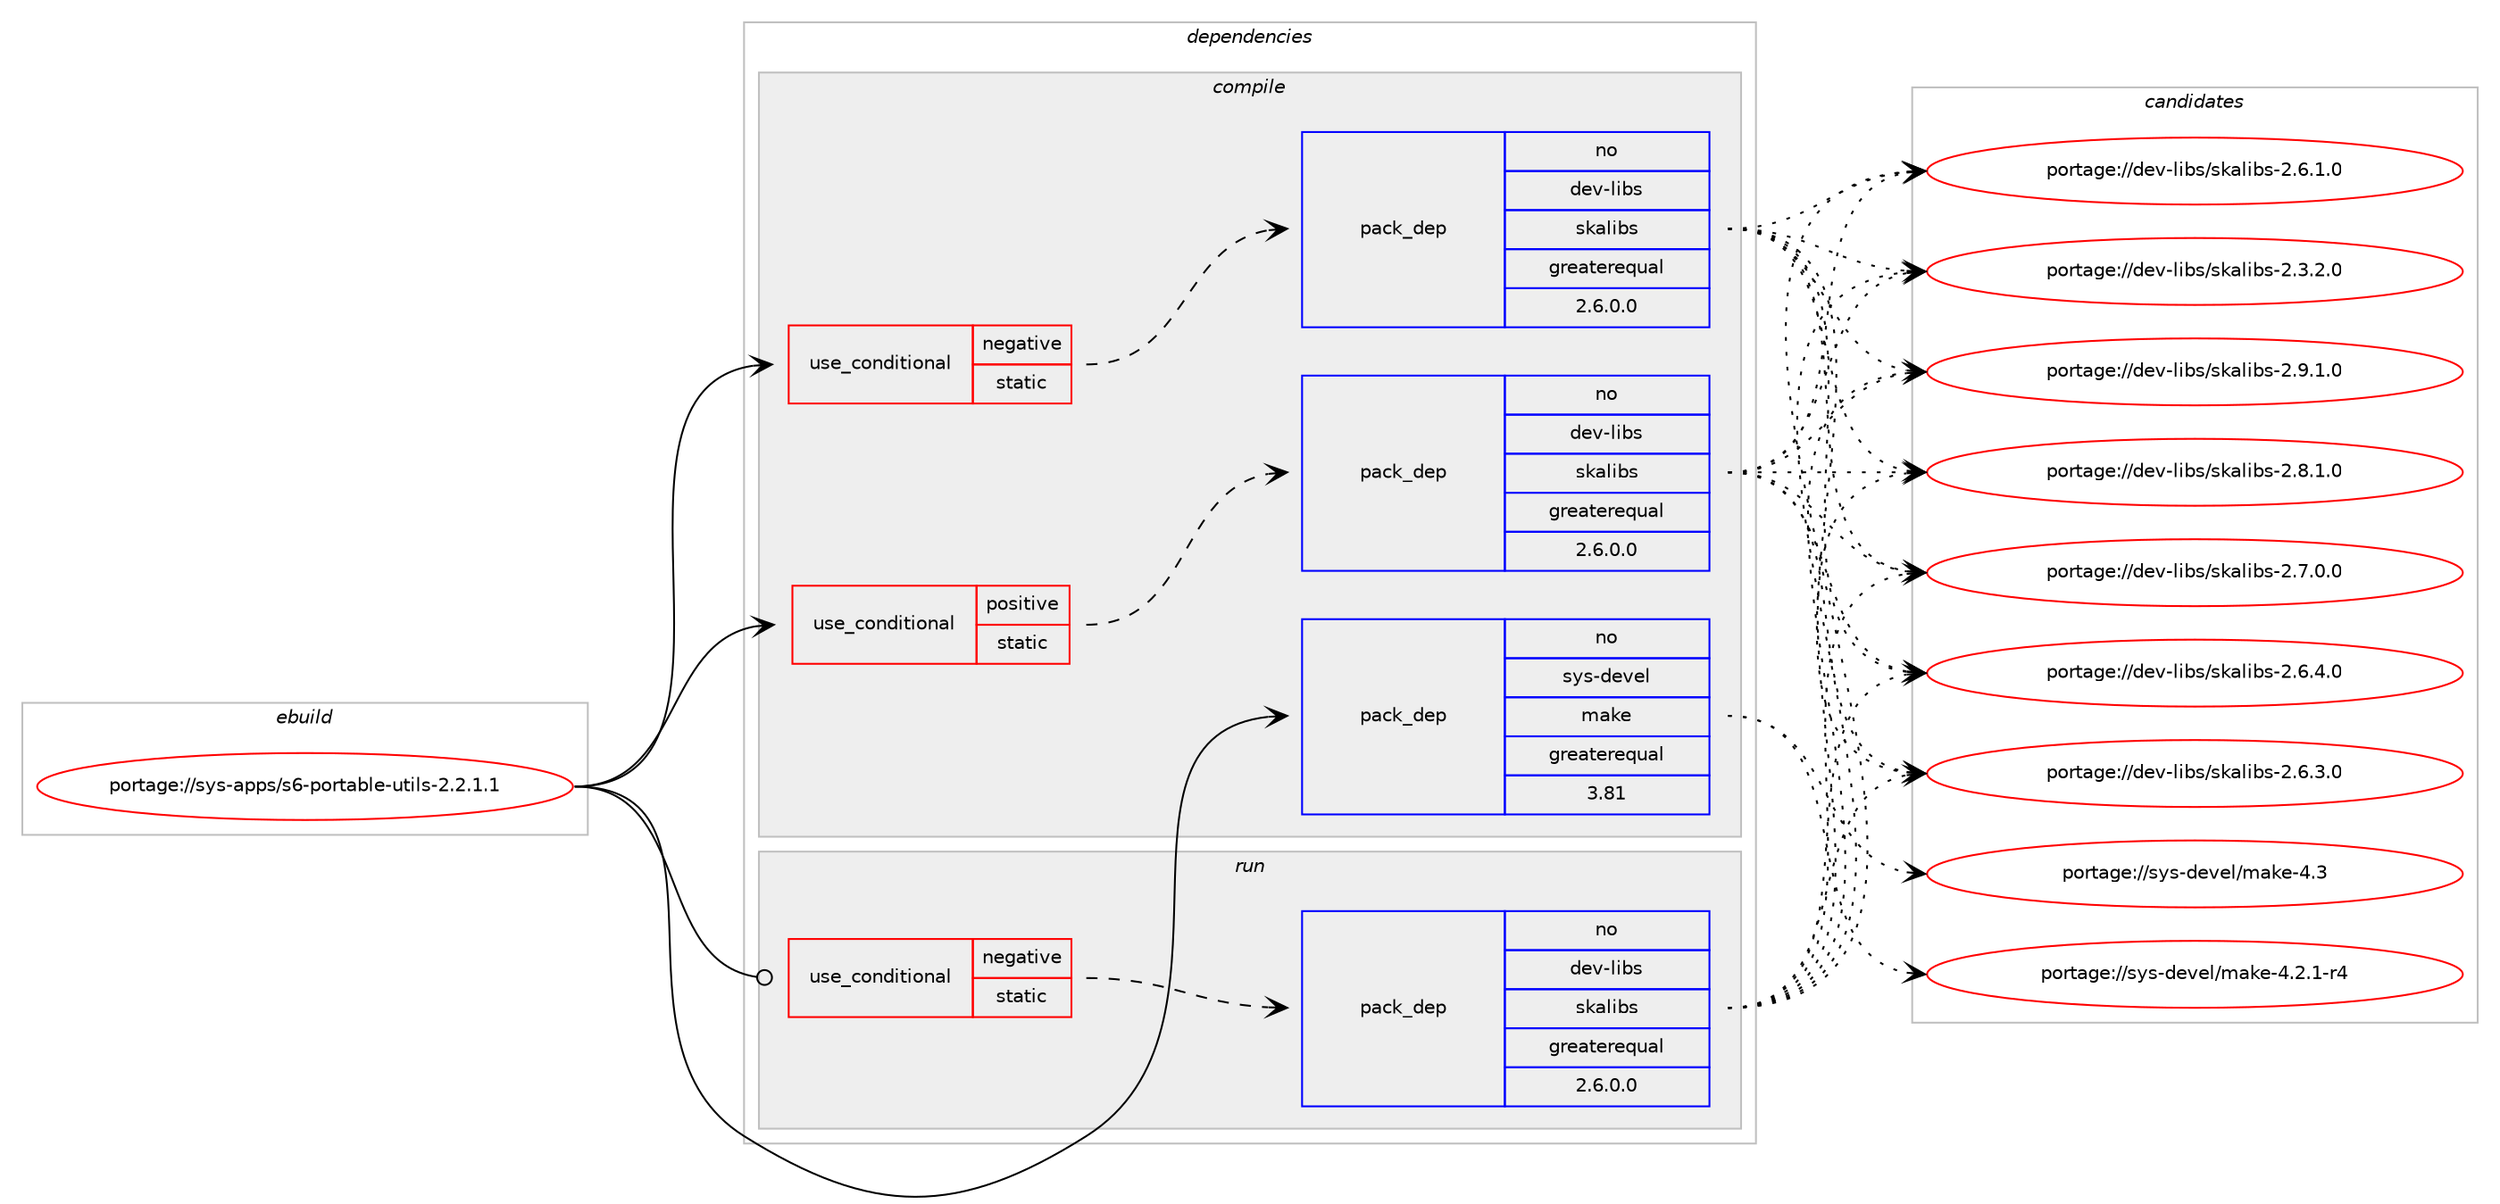 digraph prolog {

# *************
# Graph options
# *************

newrank=true;
concentrate=true;
compound=true;
graph [rankdir=LR,fontname=Helvetica,fontsize=10,ranksep=1.5];#, ranksep=2.5, nodesep=0.2];
edge  [arrowhead=vee];
node  [fontname=Helvetica,fontsize=10];

# **********
# The ebuild
# **********

subgraph cluster_leftcol {
color=gray;
rank=same;
label=<<i>ebuild</i>>;
id [label="portage://sys-apps/s6-portable-utils-2.2.1.1", color=red, width=4, href="../sys-apps/s6-portable-utils-2.2.1.1.svg"];
}

# ****************
# The dependencies
# ****************

subgraph cluster_midcol {
color=gray;
label=<<i>dependencies</i>>;
subgraph cluster_compile {
fillcolor="#eeeeee";
style=filled;
label=<<i>compile</i>>;
subgraph cond343 {
dependency2702 [label=<<TABLE BORDER="0" CELLBORDER="1" CELLSPACING="0" CELLPADDING="4"><TR><TD ROWSPAN="3" CELLPADDING="10">use_conditional</TD></TR><TR><TD>negative</TD></TR><TR><TD>static</TD></TR></TABLE>>, shape=none, color=red];
subgraph pack2298 {
dependency2703 [label=<<TABLE BORDER="0" CELLBORDER="1" CELLSPACING="0" CELLPADDING="4" WIDTH="220"><TR><TD ROWSPAN="6" CELLPADDING="30">pack_dep</TD></TR><TR><TD WIDTH="110">no</TD></TR><TR><TD>dev-libs</TD></TR><TR><TD>skalibs</TD></TR><TR><TD>greaterequal</TD></TR><TR><TD>2.6.0.0</TD></TR></TABLE>>, shape=none, color=blue];
}
dependency2702:e -> dependency2703:w [weight=20,style="dashed",arrowhead="vee"];
}
id:e -> dependency2702:w [weight=20,style="solid",arrowhead="vee"];
subgraph cond344 {
dependency2704 [label=<<TABLE BORDER="0" CELLBORDER="1" CELLSPACING="0" CELLPADDING="4"><TR><TD ROWSPAN="3" CELLPADDING="10">use_conditional</TD></TR><TR><TD>positive</TD></TR><TR><TD>static</TD></TR></TABLE>>, shape=none, color=red];
subgraph pack2299 {
dependency2705 [label=<<TABLE BORDER="0" CELLBORDER="1" CELLSPACING="0" CELLPADDING="4" WIDTH="220"><TR><TD ROWSPAN="6" CELLPADDING="30">pack_dep</TD></TR><TR><TD WIDTH="110">no</TD></TR><TR><TD>dev-libs</TD></TR><TR><TD>skalibs</TD></TR><TR><TD>greaterequal</TD></TR><TR><TD>2.6.0.0</TD></TR></TABLE>>, shape=none, color=blue];
}
dependency2704:e -> dependency2705:w [weight=20,style="dashed",arrowhead="vee"];
}
id:e -> dependency2704:w [weight=20,style="solid",arrowhead="vee"];
subgraph pack2300 {
dependency2706 [label=<<TABLE BORDER="0" CELLBORDER="1" CELLSPACING="0" CELLPADDING="4" WIDTH="220"><TR><TD ROWSPAN="6" CELLPADDING="30">pack_dep</TD></TR><TR><TD WIDTH="110">no</TD></TR><TR><TD>sys-devel</TD></TR><TR><TD>make</TD></TR><TR><TD>greaterequal</TD></TR><TR><TD>3.81</TD></TR></TABLE>>, shape=none, color=blue];
}
id:e -> dependency2706:w [weight=20,style="solid",arrowhead="vee"];
}
subgraph cluster_compileandrun {
fillcolor="#eeeeee";
style=filled;
label=<<i>compile and run</i>>;
}
subgraph cluster_run {
fillcolor="#eeeeee";
style=filled;
label=<<i>run</i>>;
subgraph cond345 {
dependency2707 [label=<<TABLE BORDER="0" CELLBORDER="1" CELLSPACING="0" CELLPADDING="4"><TR><TD ROWSPAN="3" CELLPADDING="10">use_conditional</TD></TR><TR><TD>negative</TD></TR><TR><TD>static</TD></TR></TABLE>>, shape=none, color=red];
subgraph pack2301 {
dependency2708 [label=<<TABLE BORDER="0" CELLBORDER="1" CELLSPACING="0" CELLPADDING="4" WIDTH="220"><TR><TD ROWSPAN="6" CELLPADDING="30">pack_dep</TD></TR><TR><TD WIDTH="110">no</TD></TR><TR><TD>dev-libs</TD></TR><TR><TD>skalibs</TD></TR><TR><TD>greaterequal</TD></TR><TR><TD>2.6.0.0</TD></TR></TABLE>>, shape=none, color=blue];
}
dependency2707:e -> dependency2708:w [weight=20,style="dashed",arrowhead="vee"];
}
id:e -> dependency2707:w [weight=20,style="solid",arrowhead="odot"];
}
}

# **************
# The candidates
# **************

subgraph cluster_choices {
rank=same;
color=gray;
label=<<i>candidates</i>>;

subgraph choice2298 {
color=black;
nodesep=1;
choice10010111845108105981154711510797108105981154550465746494648 [label="portage://dev-libs/skalibs-2.9.1.0", color=red, width=4,href="../dev-libs/skalibs-2.9.1.0.svg"];
choice10010111845108105981154711510797108105981154550465646494648 [label="portage://dev-libs/skalibs-2.8.1.0", color=red, width=4,href="../dev-libs/skalibs-2.8.1.0.svg"];
choice10010111845108105981154711510797108105981154550465546484648 [label="portage://dev-libs/skalibs-2.7.0.0", color=red, width=4,href="../dev-libs/skalibs-2.7.0.0.svg"];
choice10010111845108105981154711510797108105981154550465446524648 [label="portage://dev-libs/skalibs-2.6.4.0", color=red, width=4,href="../dev-libs/skalibs-2.6.4.0.svg"];
choice10010111845108105981154711510797108105981154550465446514648 [label="portage://dev-libs/skalibs-2.6.3.0", color=red, width=4,href="../dev-libs/skalibs-2.6.3.0.svg"];
choice10010111845108105981154711510797108105981154550465446494648 [label="portage://dev-libs/skalibs-2.6.1.0", color=red, width=4,href="../dev-libs/skalibs-2.6.1.0.svg"];
choice10010111845108105981154711510797108105981154550465146504648 [label="portage://dev-libs/skalibs-2.3.2.0", color=red, width=4,href="../dev-libs/skalibs-2.3.2.0.svg"];
dependency2703:e -> choice10010111845108105981154711510797108105981154550465746494648:w [style=dotted,weight="100"];
dependency2703:e -> choice10010111845108105981154711510797108105981154550465646494648:w [style=dotted,weight="100"];
dependency2703:e -> choice10010111845108105981154711510797108105981154550465546484648:w [style=dotted,weight="100"];
dependency2703:e -> choice10010111845108105981154711510797108105981154550465446524648:w [style=dotted,weight="100"];
dependency2703:e -> choice10010111845108105981154711510797108105981154550465446514648:w [style=dotted,weight="100"];
dependency2703:e -> choice10010111845108105981154711510797108105981154550465446494648:w [style=dotted,weight="100"];
dependency2703:e -> choice10010111845108105981154711510797108105981154550465146504648:w [style=dotted,weight="100"];
}
subgraph choice2299 {
color=black;
nodesep=1;
choice10010111845108105981154711510797108105981154550465746494648 [label="portage://dev-libs/skalibs-2.9.1.0", color=red, width=4,href="../dev-libs/skalibs-2.9.1.0.svg"];
choice10010111845108105981154711510797108105981154550465646494648 [label="portage://dev-libs/skalibs-2.8.1.0", color=red, width=4,href="../dev-libs/skalibs-2.8.1.0.svg"];
choice10010111845108105981154711510797108105981154550465546484648 [label="portage://dev-libs/skalibs-2.7.0.0", color=red, width=4,href="../dev-libs/skalibs-2.7.0.0.svg"];
choice10010111845108105981154711510797108105981154550465446524648 [label="portage://dev-libs/skalibs-2.6.4.0", color=red, width=4,href="../dev-libs/skalibs-2.6.4.0.svg"];
choice10010111845108105981154711510797108105981154550465446514648 [label="portage://dev-libs/skalibs-2.6.3.0", color=red, width=4,href="../dev-libs/skalibs-2.6.3.0.svg"];
choice10010111845108105981154711510797108105981154550465446494648 [label="portage://dev-libs/skalibs-2.6.1.0", color=red, width=4,href="../dev-libs/skalibs-2.6.1.0.svg"];
choice10010111845108105981154711510797108105981154550465146504648 [label="portage://dev-libs/skalibs-2.3.2.0", color=red, width=4,href="../dev-libs/skalibs-2.3.2.0.svg"];
dependency2705:e -> choice10010111845108105981154711510797108105981154550465746494648:w [style=dotted,weight="100"];
dependency2705:e -> choice10010111845108105981154711510797108105981154550465646494648:w [style=dotted,weight="100"];
dependency2705:e -> choice10010111845108105981154711510797108105981154550465546484648:w [style=dotted,weight="100"];
dependency2705:e -> choice10010111845108105981154711510797108105981154550465446524648:w [style=dotted,weight="100"];
dependency2705:e -> choice10010111845108105981154711510797108105981154550465446514648:w [style=dotted,weight="100"];
dependency2705:e -> choice10010111845108105981154711510797108105981154550465446494648:w [style=dotted,weight="100"];
dependency2705:e -> choice10010111845108105981154711510797108105981154550465146504648:w [style=dotted,weight="100"];
}
subgraph choice2300 {
color=black;
nodesep=1;
choice11512111545100101118101108471099710710145524651 [label="portage://sys-devel/make-4.3", color=red, width=4,href="../sys-devel/make-4.3.svg"];
choice1151211154510010111810110847109971071014552465046494511452 [label="portage://sys-devel/make-4.2.1-r4", color=red, width=4,href="../sys-devel/make-4.2.1-r4.svg"];
dependency2706:e -> choice11512111545100101118101108471099710710145524651:w [style=dotted,weight="100"];
dependency2706:e -> choice1151211154510010111810110847109971071014552465046494511452:w [style=dotted,weight="100"];
}
subgraph choice2301 {
color=black;
nodesep=1;
choice10010111845108105981154711510797108105981154550465746494648 [label="portage://dev-libs/skalibs-2.9.1.0", color=red, width=4,href="../dev-libs/skalibs-2.9.1.0.svg"];
choice10010111845108105981154711510797108105981154550465646494648 [label="portage://dev-libs/skalibs-2.8.1.0", color=red, width=4,href="../dev-libs/skalibs-2.8.1.0.svg"];
choice10010111845108105981154711510797108105981154550465546484648 [label="portage://dev-libs/skalibs-2.7.0.0", color=red, width=4,href="../dev-libs/skalibs-2.7.0.0.svg"];
choice10010111845108105981154711510797108105981154550465446524648 [label="portage://dev-libs/skalibs-2.6.4.0", color=red, width=4,href="../dev-libs/skalibs-2.6.4.0.svg"];
choice10010111845108105981154711510797108105981154550465446514648 [label="portage://dev-libs/skalibs-2.6.3.0", color=red, width=4,href="../dev-libs/skalibs-2.6.3.0.svg"];
choice10010111845108105981154711510797108105981154550465446494648 [label="portage://dev-libs/skalibs-2.6.1.0", color=red, width=4,href="../dev-libs/skalibs-2.6.1.0.svg"];
choice10010111845108105981154711510797108105981154550465146504648 [label="portage://dev-libs/skalibs-2.3.2.0", color=red, width=4,href="../dev-libs/skalibs-2.3.2.0.svg"];
dependency2708:e -> choice10010111845108105981154711510797108105981154550465746494648:w [style=dotted,weight="100"];
dependency2708:e -> choice10010111845108105981154711510797108105981154550465646494648:w [style=dotted,weight="100"];
dependency2708:e -> choice10010111845108105981154711510797108105981154550465546484648:w [style=dotted,weight="100"];
dependency2708:e -> choice10010111845108105981154711510797108105981154550465446524648:w [style=dotted,weight="100"];
dependency2708:e -> choice10010111845108105981154711510797108105981154550465446514648:w [style=dotted,weight="100"];
dependency2708:e -> choice10010111845108105981154711510797108105981154550465446494648:w [style=dotted,weight="100"];
dependency2708:e -> choice10010111845108105981154711510797108105981154550465146504648:w [style=dotted,weight="100"];
}
}

}
